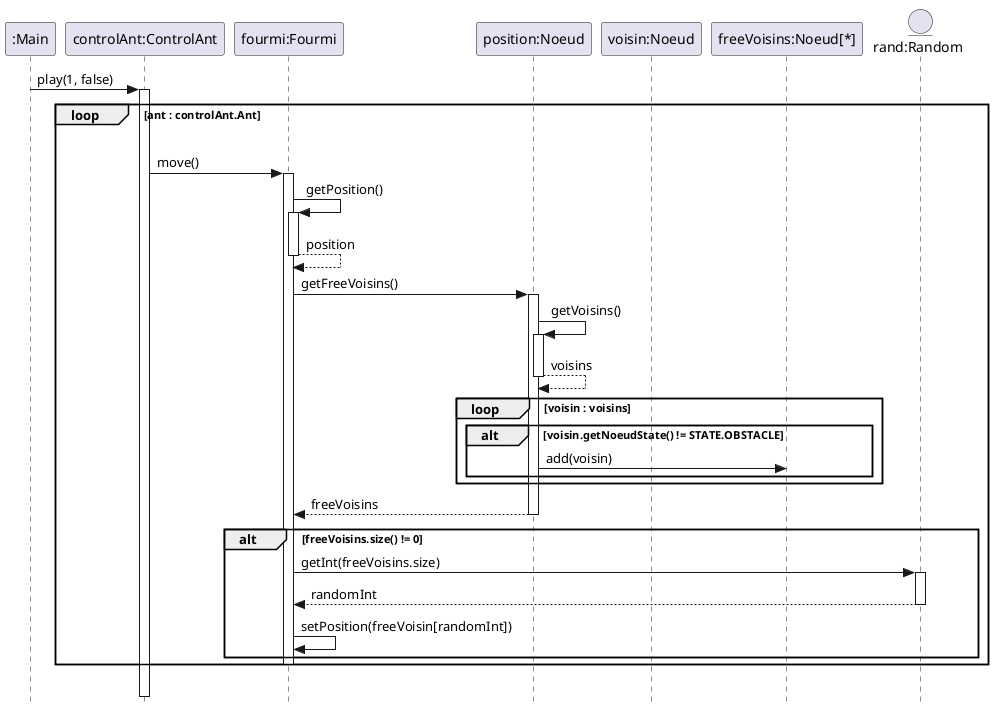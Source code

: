 @startuml
'https://plantuml.com/sequence-diagram
skinparam style strictuml
'autonumber
hide footbox

'title Méthode jouer()
participant ":Main" as main
participant "controlAnt:ControlAnt" as controlAnt
participant "fourmi:Fourmi" as ant
participant "position:Noeud" as position
participant "voisin:Noeud" as voisin
participant "freeVoisins:Noeud[*]" as freeVoisins
entity "rand:Random" as random

'Pour le bitset.. prof a dit pas besoin
'participant ":Graphe" as graphe
'participant "bitPlay:BitSet[][]" as bitPlay
'participant "bitPlay[i][j]:BitSet" as bitSet

main -> controlAnt ++ : play(1, false)
    loop ant : controlAnt.Ant
    |||
        controlAnt -> ant ++ : move()
        ant -> ant  ++ : getPosition()
        return position

        ant -> position ++ : getFreeVoisins()
            position -> position ++ : getVoisins()
            return voisins
            loop voisin : voisins
                alt voisin.getNoeudState() != STATE.OBSTACLE
                    position -> freeVoisins : add(voisin)
                end
            end
        return freeVoisins



        alt freeVoisins.size() != 0
            'nextInt() en Java
            ant -> random ++ : getInt(freeVoisins.size)
            return randomInt

            ant -> ant : setPosition(freeVoisin[randomInt])
        end
        deactivate ant
    end
|||
    'controlFourmi -> graphe ++ : getHeight
    'return height
    'controlFourmi -> graphe ++ : getWidth
    'return width

    'create bitPlay
    'controlFourmi -->> bitPlay : instanciate(height, width)
        'loop height
            'loop width
                'create bitSet
                'controlFourmi -->> bitSet : instanciate(7)

                'controlFourmi -> graphe ++ : getNoeud(height,width)
                'return noeud
                'alt noeud.getNoeudState == STATE.ANTHILL
                    'controlFourmi -> bitSet : set(0,true)
                'end
                'alt noeud.getNoeudState == STATE.ANTHILL
                    'controlFourmi -> bitSet : set(0,true)
                'end
            'end
            'return bitPlay
        'end

deactivate controlAnt



@enduml